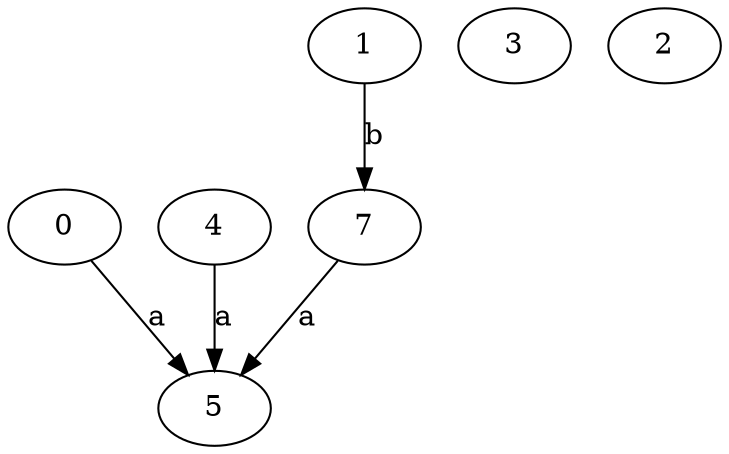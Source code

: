 strict digraph  {
0;
1;
3;
2;
4;
5;
7;
0 -> 5  [label=a];
1 -> 7  [label=b];
4 -> 5  [label=a];
7 -> 5  [label=a];
}
